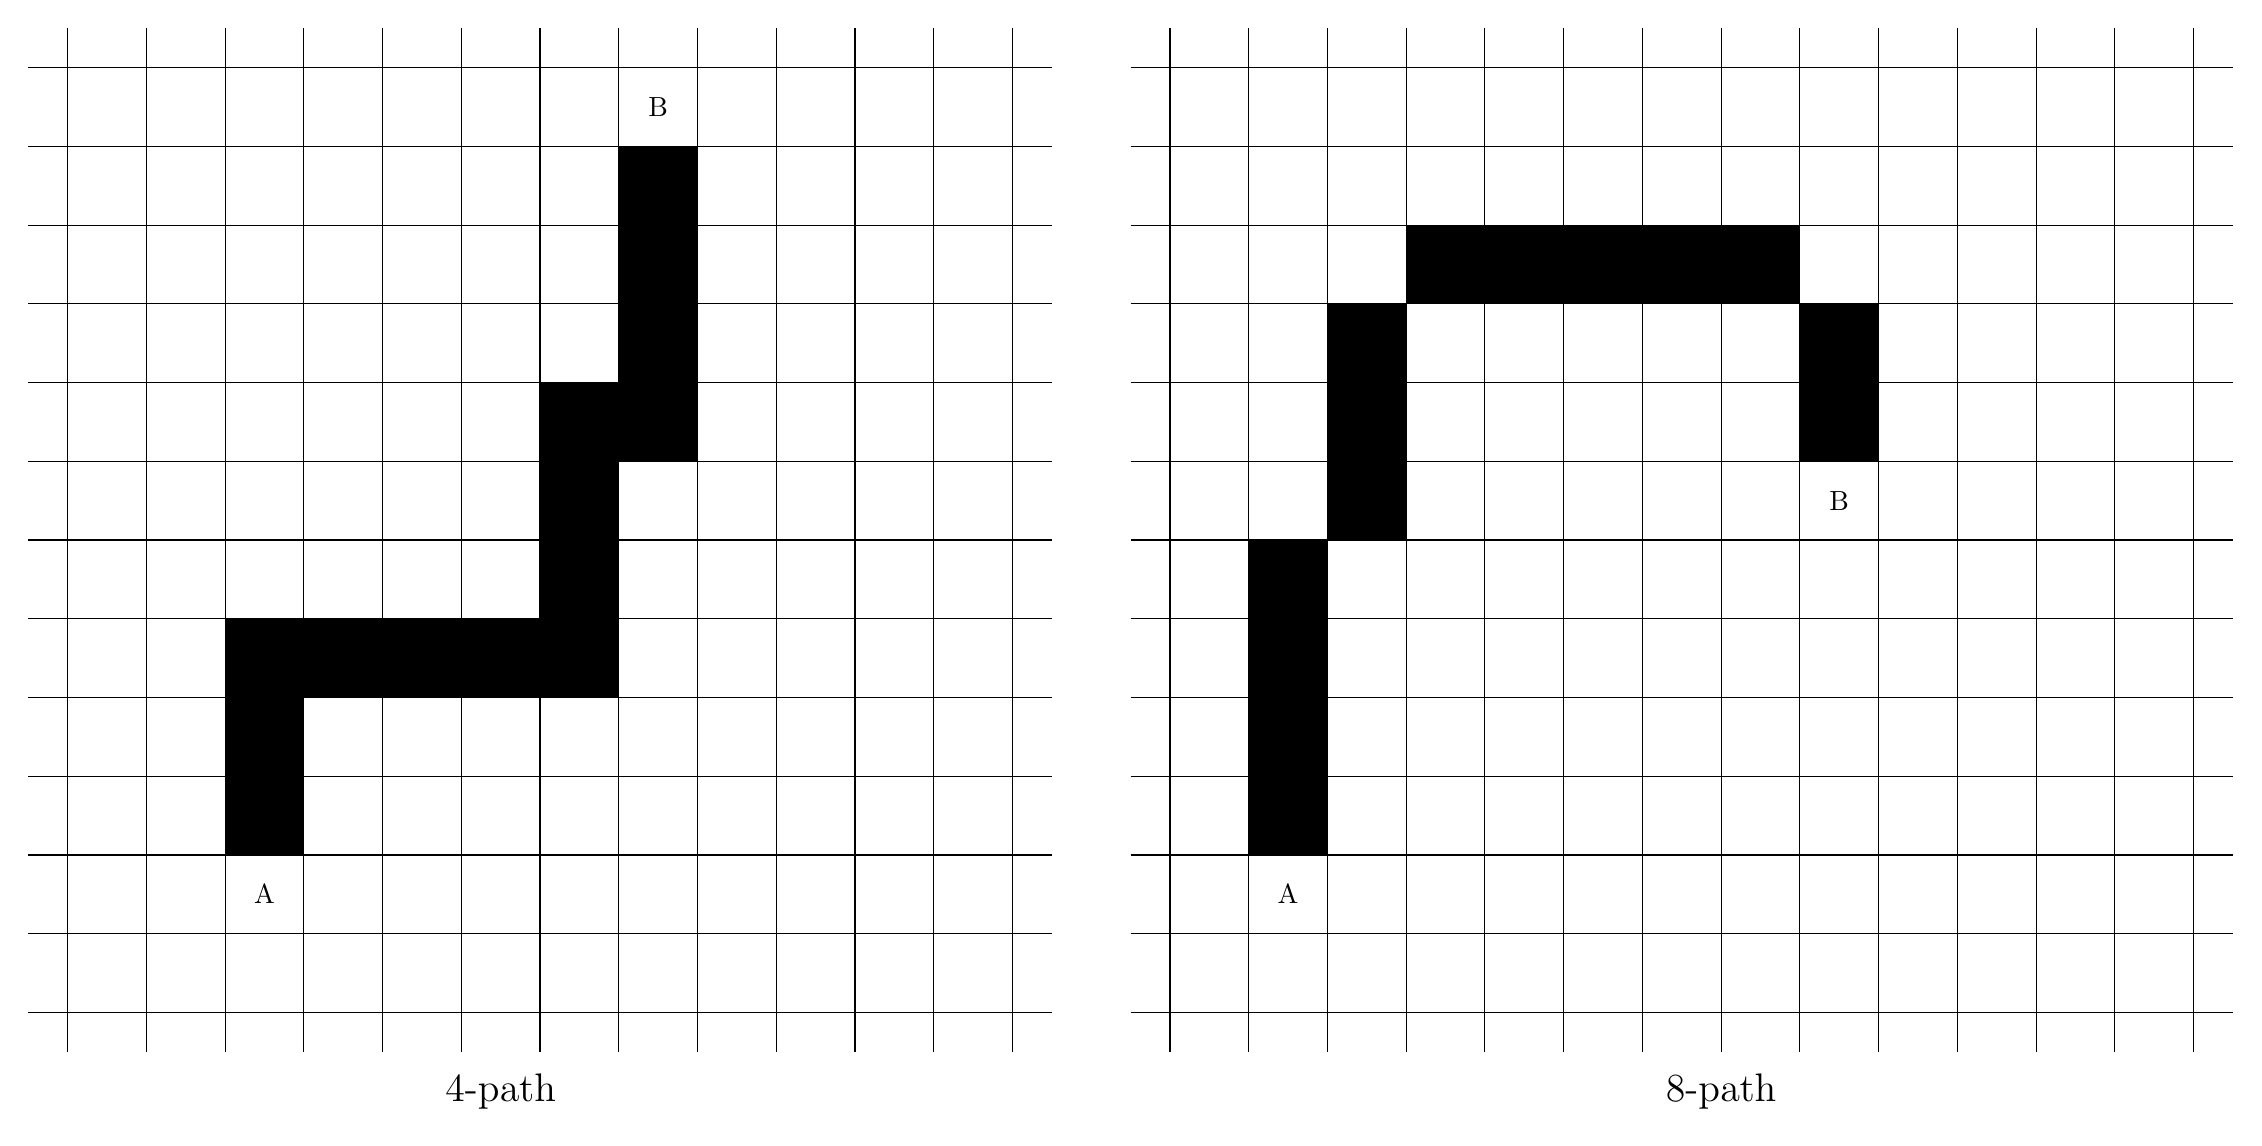 ﻿% Author: Nicola Ferru <ask dot nfvblog at outlook dot it>
\begin{tikzpicture}
	\draw[step=1.0,black,thin] (0.5,0.5) grid (13.5,13.5);
	\draw[fill] (3,3) -- (4,3) -- (4,5) -- (8,5) -- (8,8) -- (9,8) -- (9,12) -- (8,12) -- (8,9) -- (7,9) -- (7,6) -- (3,6)-- cycle;
	\node at (8.5,12.5) {B};
	\node at (3.5,2.5) {A};
	\draw[step=1.0,black,thin] (14.5,0.5) grid (28.5,13.5);
	\draw[fill] (16,3) -- (17,3) -- (17,7) -- (18,7) -- (18,10) -- (23,10) -- (23, 8) -- (24,8) -- (24, 10) -- (23, 10) -- (23,11) -- (18,11) -- (18,10) -- (17,10)
		-- (17,7) -- (16,7);
 	\node at (23.5,7.5) {B};
	\node at (16.5,2.5) {A};
	\node at (6.5, 0) {{\Large 4-path}};
	\node at (22, 0) {{\Large 8-path}};
\end{tikzpicture}